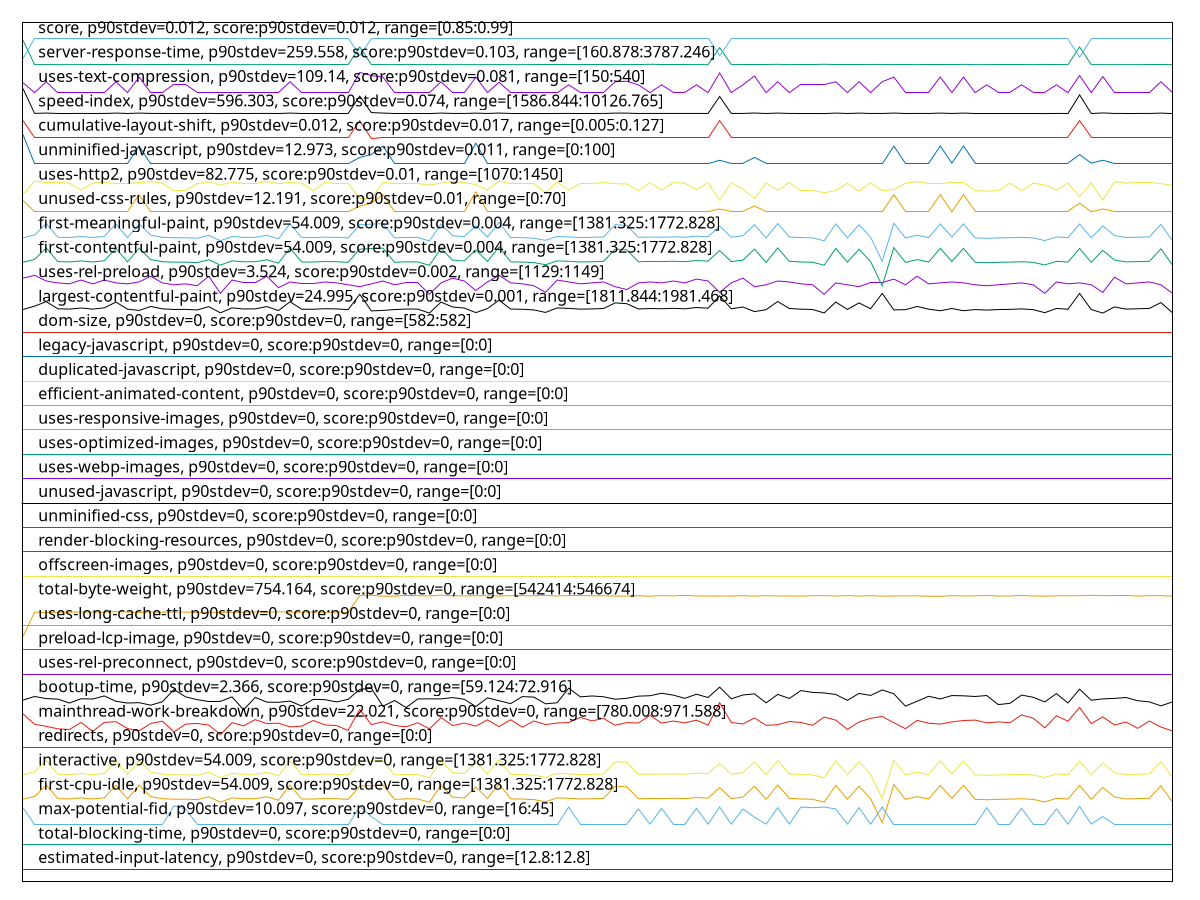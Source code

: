 reset

$estimatedInputLatencyP90Stdev0ScoreP90Stdev0Range128128 <<EOF
0 0.5000000000001847
1 0.5000000000001847
2 0.5000000000001847
3 0.5000000000001847
4 0.5000000000001847
5 0.5000000000001847
6 0.5000000000001847
7 0.5000000000001847
8 0.5000000000001847
9 0.5000000000001847
10 0.5000000000001847
11 0.5000000000001847
12 0.5000000000001847
13 0.5000000000001847
14 0.5000000000001847
15 0.5000000000001847
16 0.5000000000001847
17 0.5000000000001847
18 0.5000000000001847
19 0.5000000000001847
20 0.5000000000001847
21 0.5000000000001847
22 0.5000000000001847
23 0.5000000000001847
24 0.5000000000001847
25 0.5000000000001847
26 0.5000000000001847
27 0.5000000000001847
28 0.5000000000001847
29 0.5000000000001847
30 0.5000000000001847
31 0.5000000000001847
32 0.5000000000001847
33 0.5000000000001847
34 0.5000000000001847
35 0.5000000000001847
36 0.5000000000001847
37 0.5000000000001847
38 0.5000000000001847
39 0.5000000000001847
40 0.5000000000001847
41 0.5000000000001847
42 0.5000000000001847
43 0.5000000000001847
44 0.5000000000001847
45 0.5000000000001847
46 0.5000000000001847
47 0.5000000000001847
48 0.5000000000001847
49 0.5000000000001847
50 0.5000000000001847
51 0.5000000000001847
52 0.5000000000001847
53 0.5000000000001847
54 0.5000000000001847
55 0.5000000000001847
56 0.5000000000001847
57 0.5000000000001847
58 0.5000000000001847
59 0.5000000000001847
60 0.5000000000001847
61 0.5000000000001847
62 0.5000000000001847
63 0.5000000000001847
64 0.5000000000001847
65 0.5000000000001847
66 0.5000000000001847
67 0.5000000000001847
68 0.5000000000001847
69 0.5000000000001847
70 0.5000000000001847
71 0.5000000000001847
72 0.5000000000001847
73 0.5000000000001847
74 0.5000000000001847
75 0.5000000000001847
76 0.5000000000001847
77 0.5000000000001847
78 0.5000000000001847
79 0.5000000000001847
80 0.5000000000001847
81 0.5000000000001847
82 0.5000000000001847
83 0.5000000000001847
84 0.5000000000001847
85 0.5000000000001847
86 0.5000000000001847
87 0.5000000000001847
88 0.5000000000001847
89 0.5000000000001847
90 0.5000000000001847
91 0.5000000000001847
92 0.5000000000001847
93 0.5000000000001847
94 0.5000000000001847
95 0.5000000000001847
96 0.5000000000001847
97 0.5000000000001847
98 0.5000000000001847
99 0.5000000000001847
EOF

$totalBlockingTimeP90Stdev0ScoreP90Stdev0Range00 <<EOF
0 1.5
1 1.5
2 1.5
3 1.5
4 1.5
5 1.5
6 1.5
7 1.5
8 1.5
9 1.5
10 1.5
11 1.5
12 1.5
13 1.5
14 1.5
15 1.5
16 1.5
17 1.5
18 1.5
19 1.5
20 1.5
21 1.5
22 1.5
23 1.5
24 1.5
25 1.5
26 1.5
27 1.5
28 1.5
29 1.5
30 1.5
31 1.5
32 1.5
33 1.5
34 1.5
35 1.5
36 1.5
37 1.5
38 1.5
39 1.5
40 1.5
41 1.5
42 1.5
43 1.5
44 1.5
45 1.5
46 1.5
47 1.5
48 1.5
49 1.5
50 1.5
51 1.5
52 1.5
53 1.5
54 1.5
55 1.5
56 1.5
57 1.5
58 1.5
59 1.5
60 1.5
61 1.5
62 1.5
63 1.5
64 1.5
65 1.5
66 1.5
67 1.5
68 1.5
69 1.5
70 1.5
71 1.5
72 1.5
73 1.5
74 1.5
75 1.5
76 1.5
77 1.5
78 1.5
79 1.5
80 1.5
81 1.5
82 1.5
83 1.5
84 1.5
85 1.5
86 1.5
87 1.5
88 1.5
89 1.5
90 1.5
91 1.5
92 1.5
93 1.5
94 1.5
95 1.5
96 1.5
97 1.5
98 1.5
99 1.5
EOF

$maxPotentialFidP90Stdev10097ScoreP90Stdev0Range1645 <<EOF
0 3.0237037037037036
1 2.3496296296296295
2 2.3496296296296295
3 2.3496296296296295
4 2.3496296296296295
5 2.3496296296296295
6 2.3496296296296295
7 2.3496296296296295
8 2.3496296296296295
9 2.3496296296296295
10 2.3496296296296295
11 2.3496296296296295
12 2.3496296296296295
13 3.1014814814814815
14 2.9718518518518517
15 2.3496296296296295
16 2.3496296296296295
17 2.3496296296296295
18 2.3496296296296295
19 2.3496296296296295
20 2.3496296296296295
21 2.3496296296296295
22 2.3496296296296295
23 2.3496296296296295
24 2.3496296296296295
25 2.3496296296296295
26 2.3496296296296295
27 2.3496296296296295
28 2.3496296296296295
29 3.075555555555556
30 2.660740740740741
31 2.3496296296296295
32 2.3496296296296295
33 2.3496296296296295
34 2.3496296296296295
35 2.3496296296296295
36 2.3496296296296295
37 2.3496296296296295
38 2.3496296296296295
39 2.3496296296296295
40 2.3496296296296295
41 2.3496296296296295
42 2.3496296296296295
43 2.3496296296296295
44 2.3496296296296295
45 2.3496296296296295
46 2.3496296296296295
47 3.0496296296296297
48 2.3496296296296295
49 2.3496296296296295
50 2.3496296296296295
51 2.3496296296296295
52 2.3496296296296295
53 2.9718518518518517
54 2.3496296296296295
55 2.997777777777778
56 2.3496296296296295
57 2.3496296296296295
58 2.997777777777778
59 2.3496296296296295
60 3.0496296296296297
61 2.3496296296296295
62 2.9718518518518517
63 2.6348148148148147
64 2.3496296296296295
65 3.0237037037037036
66 2.3496296296296295
67 3.0496296296296297
68 3.0237037037037036
69 3.0496296296296297
70 2.9718518518518517
71 2.3496296296296295
72 3.0237037037037036
73 2.3496296296296295
74 3.0496296296296297
75 2.3496296296296295
76 2.3496296296296295
77 2.3496296296296295
78 2.3496296296296295
79 2.3496296296296295
80 2.3496296296296295
81 2.3496296296296295
82 2.3496296296296295
83 3.0237037037037036
84 2.3496296296296295
85 2.3496296296296295
86 2.997777777777778
87 2.3496296296296295
88 2.3496296296296295
89 2.9718518518518517
90 2.3496296296296295
91 3.075555555555556
92 2.3496296296296295
93 2.660740740740741
94 2.3496296296296295
95 2.3496296296296295
96 2.3496296296296295
97 2.3496296296296295
98 2.3496296296296295
99 2.3496296296296295
EOF

$firstCpuIdleP90Stdev54009ScoreP90Stdev0Range13813251772828 <<EOF
0 3.3676563842028457
1 3.4880040917393247
2 3.9519110823037957
3 3.39474022611477
4 3.383658971035053
5 3.4225259501801766
6 3.3833335195774854
7 3.427055353548301
8 3.935986799581679
9 3.3824893033905568
10 3.9475839645534068
11 3.47740489633736
12 3.3931814849232538
13 3.371990435129648
14 3.373900321314858
15 3.3537125429318015
16 3.4716336387232456
17 3.2519110823037956
18 3.4262294898871763
19 3.3891732932879286
20 3.3923629622724523
21 3.4716642262662516
22 3.3326793248600985
23 3.9474363286791707
24 3.3799321847953703
25 3.379200530766699
26 3.397759828360189
27 3.3907577280155685
28 3.3655205580333076
29 3.904243455285381
30 3.932144188512485
31 3.9498237883691587
32 3.366938596527004
33 3.385760946990332
34 3.3846084083699175
35 3.2430712823754586
36 3.935929702834737
37 3.4574483597794208
38 3.420713944132582
39 3.8722937470322796
40 3.4021411880201713
41 4.001578726800805
42 3.3844199891050097
43 3.3782070473699077
44 3.354336528809095
45 3.2674838121983116
46 3.425097750796004
47 3.4083051896864633
48 3.382158957926107
49 3.3894290051474476
50 3.404328809095862
51 3.9072818178905084
52 3.879626600675256
53 3.3883767936680877
54 3.4040596387174213
55 3.396225557203075
56 3.410772992656078
57 3.393344210652039
58 3.4400501653183877
59 3.4150320021440415
60 3.851412651007787
61 3.3956798754358735
62 3.457103332294327
63 3.907359306332787
64 3.364568673695003
65 3.9558426011646572
66 3.406177520195061
67 3.3813612348045465
68 3.3700095858446684
69 3.249152085924779
70 3.938052886153164
71 3.37134687322483
72 3.9064131316691775
73 3.3952284033011244
74 2.404896746941975
75 3.967704042507945
76 3.363432040596953
77 3.4766194082330006
78 3.3797890350941078
79 3.93881145721968
80 3.4041318253189123
81 3.9394313647579073
82 3.3677461076623247
83 3.3494180518939523
84 3.3674023036789524
85 3.3741902912225417
86 3.3912985157758904
87 3.365272187184111
88 3.258391970915617
89 3.406274176830957
90 3.379202977770139
91 3.9348554683244137
92 3.370254286188705
93 3.8562006210727766
94 3.4602856602685303
95 3.3837250401279437
96 3.3953226129335796
97 3.407575982661232
98 3.9178023013484733
99 3.2536276552172154
EOF

$interactiveP90Stdev54009ScoreP90Stdev0Range13813251772828 <<EOF
0 4.367656384202846
1 4.488004091739325
2 4.951911082303796
3 4.39474022611477
4 4.383658971035053
5 4.422525950180177
6 4.383333519577485
7 4.427055353548301
8 4.935986799581679
9 4.382489303390557
10 4.947583964553407
11 4.47740489633736
12 4.393181484923254
13 4.371990435129648
14 4.373900321314858
15 4.3537125429318015
16 4.471633638723246
17 4.2519110823037956
18 4.426229489887176
19 4.389173293287929
20 4.392362962272452
21 4.471664226266252
22 4.3326793248600985
23 4.947436328679171
24 4.37993218479537
25 4.379200530766699
26 4.397759828360189
27 4.3907577280155685
28 4.365520558033308
29 4.904243455285381
30 4.932144188512485
31 4.949823788369159
32 4.366938596527004
33 4.385760946990332
34 4.3846084083699175
35 4.243071282375459
36 4.935929702834737
37 4.457448359779421
38 4.420713944132582
39 4.87229374703228
40 4.402141188020171
41 5.001578726800805
42 4.38441998910501
43 4.378207047369908
44 4.354336528809095
45 4.267483812198312
46 4.425097750796004
47 4.408305189686463
48 4.382158957926107
49 4.389429005147448
50 4.404328809095862
51 4.907281817890508
52 4.879626600675256
53 4.388376793668088
54 4.404059638717421
55 4.396225557203075
56 4.410772992656078
57 4.393344210652039
58 4.440050165318388
59 4.4150320021440415
60 4.851412651007787
61 4.3956798754358735
62 4.457103332294327
63 4.907359306332787
64 4.364568673695003
65 4.955842601164657
66 4.406177520195061
67 4.3813612348045465
68 4.370009585844668
69 4.249152085924779
70 4.938052886153164
71 4.37134687322483
72 4.9064131316691775
73 4.395228403301124
74 3.404896746941975
75 4.967704042507945
76 4.363432040596953
77 4.476619408233001
78 4.379789035094108
79 4.93881145721968
80 4.404131825318912
81 4.939431364757907
82 4.367746107662325
83 4.349418051893952
84 4.367402303678952
85 4.374190291222542
86 4.39129851577589
87 4.365272187184111
88 4.258391970915617
89 4.406274176830957
90 4.379202977770139
91 4.934855468324414
92 4.370254286188705
93 4.856200621072777
94 4.46028566026853
95 4.383725040127944
96 4.39532261293358
97 4.407575982661232
98 4.917802301348473
99 4.253627655217215
EOF

$redirectsP90Stdev0ScoreP90Stdev0Range00 <<EOF
0 5.5
1 5.5
2 5.5
3 5.5
4 5.5
5 5.5
6 5.5
7 5.5
8 5.5
9 5.5
10 5.5
11 5.5
12 5.5
13 5.5
14 5.5
15 5.5
16 5.5
17 5.5
18 5.5
19 5.5
20 5.5
21 5.5
22 5.5
23 5.5
24 5.5
25 5.5
26 5.5
27 5.5
28 5.5
29 5.5
30 5.5
31 5.5
32 5.5
33 5.5
34 5.5
35 5.5
36 5.5
37 5.5
38 5.5
39 5.5
40 5.5
41 5.5
42 5.5
43 5.5
44 5.5
45 5.5
46 5.5
47 5.5
48 5.5
49 5.5
50 5.5
51 5.5
52 5.5
53 5.5
54 5.5
55 5.5
56 5.5
57 5.5
58 5.5
59 5.5
60 5.5
61 5.5
62 5.5
63 5.5
64 5.5
65 5.5
66 5.5
67 5.5
68 5.5
69 5.5
70 5.5
71 5.5
72 5.5
73 5.5
74 5.5
75 5.5
76 5.5
77 5.5
78 5.5
79 5.5
80 5.5
81 5.5
82 5.5
83 5.5
84 5.5
85 5.5
86 5.5
87 5.5
88 5.5
89 5.5
90 5.5
91 5.5
92 5.5
93 5.5
94 5.5
95 5.5
96 5.5
97 5.5
98 5.5
99 5.5
EOF

$mainthreadWorkBreakdownP90Stdev22021ScoreP90Stdev0Range780008971588 <<EOF
0 6.864770584562549
1 6.443585069850933
2 6.35710259111839
3 6.254858776242874
4 6.227761297120111
5 6.516682705065164
6 6.14816245219698
7 6.517666081323653
8 6.54749516116444
9 6.268571411847337
10 6.1706981581206515
11 6.475298954187149
12 6.569457230937327
13 6.127730078826182
14 6.448010263014122
15 6.475599430266134
16 6.407910364473576
17 6.019476742371024
18 6.509498595176767
19 6.375568211972212
20 6.631355303207677
21 6.470627916959334
22 6.48554245687973
23 6.333446928900332
24 6.365515921329889
25 6.596773238117533
26 6.41599590259892
27 6.387177515023799
28 6.190966635448369
29 7.050983805510031
30 6.426621829392021
31 6.542359751814561
32 6.391056388043394
33 6.338363810192772
34 6.50165890111605
35 6.252646179661278
36 6.711227308202602
37 6.3888711074689715
38 6.491879770545535
39 6.3646418091001244
40 6.62198591274487
41 6.345165495980641
42 6.627121322094744
43 6.319679661281501
44 6.576832552875984
45 6.429216850074141
46 6.491770506516817
47 6.51075513150706
48 6.726879380316862
49 6.5791270974791205
50 6.681207016311557
51 6.4011906267072485
52 6.508214742839302
53 6.492480722703498
54 6.806997229376415
55 6.489202801841873
56 6.572598571763046
57 6.5010852649652655
58 6.611305353937402
59 6.404932919690933
60 7.327776906267073
61 6.5145520565051065
62 6.454566104737368
63 6.698470732849443
64 6.397120541637393
65 6.423671700616553
66 6.553914422851789
67 6.514278896433307
68 6.399797510341059
69 6.738215523296652
70 6.611032193865596
71 6.229700733629902
72 6.535257589947705
73 6.6870799578553
74 6.763073089830635
75 6.504117341762265
76 6.260513189729175
77 6.599258994770929
78 6.485160032779205
79 6.449567275423394
80 6.539436939046276
81 6.595571333801601
82 6.612807734332312
83 6.499746780613433
84 6.5391364629672974
85 6.504827557948953
86 6.823277569655815
87 6.692160735190817
88 6.29476746273316
89 6.7872204401779435
90 6.568828962772175
91 7.129790486224923
92 6.467841684226951
93 6.746929329587136
94 6.410314173105436
95 6.535585382033869
96 6.275591625692649
97 6.574182900179502
98 6.328721259658155
99 6.1647705845625484
EOF

$bootupTimeP90Stdev2366ScoreP90Stdev0Range5912472916 <<EOF
0 7.432189012677681
1 7.579826354206682
2 7.4926961198617
3 7.471989243180945
4 7.311174798309644
5 7.487586630810603
6 7.4754852093738
7 7.6021467537456795
8 7.383783326930466
9 7.311443718786016
10 7.325965424510182
11 7.224582404917404
12 7.363076450249712
13 7.8635374567806355
14 7.564766807529771
15 7.449937764118325
16 7.372757587399154
17 7.379749519784865
18 7.563691125624282
19 7.034724548597773
20 7.543791010372647
21 7.348016903572801
22 7.340218209757972
23 7.391044179792548
24 7.186933538225126
25 7.463383787936997
26 7.4502066845947
27 7.355546676911257
28 7.46365270841337
29 7.8699915482136
30 7.917321552055318
31 7.180479446792163
32 7.413633499807915
33 7.1275021129466
34 7.479250096043027
35 7.484628505570496
36 7.479519016519401
37 7.53626123703419
38 7.465535151747983
39 7.166226661544372
40 7.523084133691894
41 7.407179408374954
42 7.2858962735305415
43 7.574985785631962
44 7.555623511333075
45 7.278635420668459
46 7.323007299270073
47 7.920548597771802
48 7.564497887053399
49 7.601071071840185
50 7.569069535151748
51 7.466879754129849
52 7.505604302727621
53 7.592734537072608
54 7.610752208989626
55 7.711866308106031
56 7.635761813292354
57 7.504259700345755
58 7.672603918555513
59 7.537605839416056
60 7.961962351133307
61 7.483821744141374
62 7.641140222819822
63 7.685781021897809
64 7.317359969266232
65 7.66453630426431
66 7.500225893200152
67 7.822661544371877
68 7.746557049558202
69 7.726119093353822
70 7.662116019976949
71 7.420894352669996
72 7.704874375720321
73 7.623391471379178
74 7.847402228198232
75 7.689545908567037
76 7.183975412985017
77 7.383783326930463
78 7.588162888974261
79 7.478981175566654
80 7.617744141375336
81 7.606449481367651
82 7.579826354206683
83 7.618819823280831
84 7.246633883980023
85 7.3006868997310805
86 7.637913177103341
87 7.54809373799462
88 7.357429120245871
89 7.697613522858238
90 7.313595082597004
91 7.8804794467921635
92 7.427886285055705
93 7.481132539377641
94 7.501301575105646
95 7.536799077986937
96 7.405565885516711
97 7.359042643104112
98 7.196345754898195
99 7.357429120245871
EOF

$usesRelPreconnectP90Stdev0ScoreP90Stdev0Range00 <<EOF
0 8.5
1 8.5
2 8.5
3 8.5
4 8.5
5 8.5
6 8.5
7 8.5
8 8.5
9 8.5
10 8.5
11 8.5
12 8.5
13 8.5
14 8.5
15 8.5
16 8.5
17 8.5
18 8.5
19 8.5
20 8.5
21 8.5
22 8.5
23 8.5
24 8.5
25 8.5
26 8.5
27 8.5
28 8.5
29 8.5
30 8.5
31 8.5
32 8.5
33 8.5
34 8.5
35 8.5
36 8.5
37 8.5
38 8.5
39 8.5
40 8.5
41 8.5
42 8.5
43 8.5
44 8.5
45 8.5
46 8.5
47 8.5
48 8.5
49 8.5
50 8.5
51 8.5
52 8.5
53 8.5
54 8.5
55 8.5
56 8.5
57 8.5
58 8.5
59 8.5
60 8.5
61 8.5
62 8.5
63 8.5
64 8.5
65 8.5
66 8.5
67 8.5
68 8.5
69 8.5
70 8.5
71 8.5
72 8.5
73 8.5
74 8.5
75 8.5
76 8.5
77 8.5
78 8.5
79 8.5
80 8.5
81 8.5
82 8.5
83 8.5
84 8.5
85 8.5
86 8.5
87 8.5
88 8.5
89 8.5
90 8.5
91 8.5
92 8.5
93 8.5
94 8.5
95 8.5
96 8.5
97 8.5
98 8.5
99 8.5
EOF

$preloadLcpImageP90Stdev0ScoreP90Stdev0Range00 <<EOF
0 9.5
1 9.5
2 9.5
3 9.5
4 9.5
5 9.5
6 9.5
7 9.5
8 9.5
9 9.5
10 9.5
11 9.5
12 9.5
13 9.5
14 9.5
15 9.5
16 9.5
17 9.5
18 9.5
19 9.5
20 9.5
21 9.5
22 9.5
23 9.5
24 9.5
25 9.5
26 9.5
27 9.5
28 9.5
29 9.5
30 9.5
31 9.5
32 9.5
33 9.5
34 9.5
35 9.5
36 9.5
37 9.5
38 9.5
39 9.5
40 9.5
41 9.5
42 9.5
43 9.5
44 9.5
45 9.5
46 9.5
47 9.5
48 9.5
49 9.5
50 9.5
51 9.5
52 9.5
53 9.5
54 9.5
55 9.5
56 9.5
57 9.5
58 9.5
59 9.5
60 9.5
61 9.5
62 9.5
63 9.5
64 9.5
65 9.5
66 9.5
67 9.5
68 9.5
69 9.5
70 9.5
71 9.5
72 9.5
73 9.5
74 9.5
75 9.5
76 9.5
77 9.5
78 9.5
79 9.5
80 9.5
81 9.5
82 9.5
83 9.5
84 9.5
85 9.5
86 9.5
87 9.5
88 9.5
89 9.5
90 9.5
91 9.5
92 9.5
93 9.5
94 9.5
95 9.5
96 9.5
97 9.5
98 9.5
99 9.5
EOF

$usesLongCacheTtlP90Stdev0ScoreP90Stdev0Range00 <<EOF
0 10.5
1 10.5
2 10.5
3 10.5
4 10.5
5 10.5
6 10.5
7 10.5
8 10.5
9 10.5
10 10.5
11 10.5
12 10.5
13 10.5
14 10.5
15 10.5
16 10.5
17 10.5
18 10.5
19 10.5
20 10.5
21 10.5
22 10.5
23 10.5
24 10.5
25 10.5
26 10.5
27 10.5
28 10.5
29 10.5
30 10.5
31 10.5
32 10.5
33 10.5
34 10.5
35 10.5
36 10.5
37 10.5
38 10.5
39 10.5
40 10.5
41 10.5
42 10.5
43 10.5
44 10.5
45 10.5
46 10.5
47 10.5
48 10.5
49 10.5
50 10.5
51 10.5
52 10.5
53 10.5
54 10.5
55 10.5
56 10.5
57 10.5
58 10.5
59 10.5
60 10.5
61 10.5
62 10.5
63 10.5
64 10.5
65 10.5
66 10.5
67 10.5
68 10.5
69 10.5
70 10.5
71 10.5
72 10.5
73 10.5
74 10.5
75 10.5
76 10.5
77 10.5
78 10.5
79 10.5
80 10.5
81 10.5
82 10.5
83 10.5
84 10.5
85 10.5
86 10.5
87 10.5
88 10.5
89 10.5
90 10.5
91 10.5
92 10.5
93 10.5
94 10.5
95 10.5
96 10.5
97 10.5
98 10.5
99 10.5
EOF

$totalByteWeightP90Stdev754164ScoreP90Stdev0Range542414546674 <<EOF
0 10.045049801924193
1 11.034636672326002
2 11.02077136389363
3 11.031071307300522
4 11.032655913978516
5 11.043352009054928
6 11.032655913978516
7 11.035825127334476
8 11.052067345783826
9 11.038202037351454
10 11.021563667232613
11 11.042559705715917
12 11.031467458970042
13 11.043352009054928
14 11.037805885681962
15 11.02394057724959
16 11.033448217317499
17 11.025921335597076
18 11.03424052065651
19 11.034636672326002
20 11.042955857385408
21 11.031071307300522
22 11.048105829088883
23 11.036617430673488
24 11.026713638936059
25 11.044540464063402
26 11.021959818902104
27 11.038598189020973
28 11.023148273910607
29 11.721959818902121
30 11.727505942275059
31 11.686306168647434
32 11.690267685342405
33 11.719582908885144
34 11.710471420486726
35 11.69858687040184
36 11.732655913978505
37 11.70849066213924
38 11.700567628749326
39 11.708886813808732
40 11.70809451046975
41 11.694229202037377
42 11.708886813808732
43 11.70809451046975
44 11.704132993774778
45 11.719979060554635
46 11.697794567062829
47 11.712452178834212
48 11.716017543859664
49 11.703340690435795
50 11.70849066213924
51 11.693436898698394
52 11.691456140350908
53 11.70809451046975
54 11.689079230333931
55 11.714036785512178
56 11.700567628749326
57 11.720375212224127
58 11.700567628749326
59 11.693040747028874
60 11.696606112054354
61 11.696209960384863
62 11.712848330503704
63 11.691059988681417
64 11.7116598754952
65 11.696606112054354
66 11.698190718732349
67 11.691456140350908
68 11.708886813808732
69 11.71205602716472
70 11.696209960384863
71 11.712452178834212
72 11.693833050367886
73 11.709679117147743
74 11.691456140350908
75 11.700171477079806
76 11.702152235427292
77 11.702944538766303
78 11.686702320316954
79 11.686306168647434
80 11.71126372382571
81 11.697794567062829
82 11.703340690435795
83 11.718394453876641
84 11.694229202037377
85 11.69858687040184
86 11.716413695529155
87 11.698983022071332
88 11.689475382003423
89 11.704529145444269
90 11.70809451046975
91 11.709679117147743
92 11.723148273910596
93 11.708886813808732
94 11.702944538766303
95 11.702944538766303
96 11.694625353706869
97 11.712452178834212
98 11.708886813808732
99 11.691456140350908
EOF

$offscreenImagesP90Stdev0ScoreP90Stdev0Range00 <<EOF
0 12.5
1 12.5
2 12.5
3 12.5
4 12.5
5 12.5
6 12.5
7 12.5
8 12.5
9 12.5
10 12.5
11 12.5
12 12.5
13 12.5
14 12.5
15 12.5
16 12.5
17 12.5
18 12.5
19 12.5
20 12.5
21 12.5
22 12.5
23 12.5
24 12.5
25 12.5
26 12.5
27 12.5
28 12.5
29 12.5
30 12.5
31 12.5
32 12.5
33 12.5
34 12.5
35 12.5
36 12.5
37 12.5
38 12.5
39 12.5
40 12.5
41 12.5
42 12.5
43 12.5
44 12.5
45 12.5
46 12.5
47 12.5
48 12.5
49 12.5
50 12.5
51 12.5
52 12.5
53 12.5
54 12.5
55 12.5
56 12.5
57 12.5
58 12.5
59 12.5
60 12.5
61 12.5
62 12.5
63 12.5
64 12.5
65 12.5
66 12.5
67 12.5
68 12.5
69 12.5
70 12.5
71 12.5
72 12.5
73 12.5
74 12.5
75 12.5
76 12.5
77 12.5
78 12.5
79 12.5
80 12.5
81 12.5
82 12.5
83 12.5
84 12.5
85 12.5
86 12.5
87 12.5
88 12.5
89 12.5
90 12.5
91 12.5
92 12.5
93 12.5
94 12.5
95 12.5
96 12.5
97 12.5
98 12.5
99 12.5
EOF

$renderBlockingResourcesP90Stdev0ScoreP90Stdev0Range00 <<EOF
0 13.5
1 13.5
2 13.5
3 13.5
4 13.5
5 13.5
6 13.5
7 13.5
8 13.5
9 13.5
10 13.5
11 13.5
12 13.5
13 13.5
14 13.5
15 13.5
16 13.5
17 13.5
18 13.5
19 13.5
20 13.5
21 13.5
22 13.5
23 13.5
24 13.5
25 13.5
26 13.5
27 13.5
28 13.5
29 13.5
30 13.5
31 13.5
32 13.5
33 13.5
34 13.5
35 13.5
36 13.5
37 13.5
38 13.5
39 13.5
40 13.5
41 13.5
42 13.5
43 13.5
44 13.5
45 13.5
46 13.5
47 13.5
48 13.5
49 13.5
50 13.5
51 13.5
52 13.5
53 13.5
54 13.5
55 13.5
56 13.5
57 13.5
58 13.5
59 13.5
60 13.5
61 13.5
62 13.5
63 13.5
64 13.5
65 13.5
66 13.5
67 13.5
68 13.5
69 13.5
70 13.5
71 13.5
72 13.5
73 13.5
74 13.5
75 13.5
76 13.5
77 13.5
78 13.5
79 13.5
80 13.5
81 13.5
82 13.5
83 13.5
84 13.5
85 13.5
86 13.5
87 13.5
88 13.5
89 13.5
90 13.5
91 13.5
92 13.5
93 13.5
94 13.5
95 13.5
96 13.5
97 13.5
98 13.5
99 13.5
EOF

$unminifiedCssP90Stdev0ScoreP90Stdev0Range00 <<EOF
0 14.5
1 14.5
2 14.5
3 14.5
4 14.5
5 14.5
6 14.5
7 14.5
8 14.5
9 14.5
10 14.5
11 14.5
12 14.5
13 14.5
14 14.5
15 14.5
16 14.5
17 14.5
18 14.5
19 14.5
20 14.5
21 14.5
22 14.5
23 14.5
24 14.5
25 14.5
26 14.5
27 14.5
28 14.5
29 14.5
30 14.5
31 14.5
32 14.5
33 14.5
34 14.5
35 14.5
36 14.5
37 14.5
38 14.5
39 14.5
40 14.5
41 14.5
42 14.5
43 14.5
44 14.5
45 14.5
46 14.5
47 14.5
48 14.5
49 14.5
50 14.5
51 14.5
52 14.5
53 14.5
54 14.5
55 14.5
56 14.5
57 14.5
58 14.5
59 14.5
60 14.5
61 14.5
62 14.5
63 14.5
64 14.5
65 14.5
66 14.5
67 14.5
68 14.5
69 14.5
70 14.5
71 14.5
72 14.5
73 14.5
74 14.5
75 14.5
76 14.5
77 14.5
78 14.5
79 14.5
80 14.5
81 14.5
82 14.5
83 14.5
84 14.5
85 14.5
86 14.5
87 14.5
88 14.5
89 14.5
90 14.5
91 14.5
92 14.5
93 14.5
94 14.5
95 14.5
96 14.5
97 14.5
98 14.5
99 14.5
EOF

$unusedJavascriptP90Stdev0ScoreP90Stdev0Range00 <<EOF
0 15.5
1 15.5
2 15.5
3 15.5
4 15.5
5 15.5
6 15.5
7 15.5
8 15.5
9 15.5
10 15.5
11 15.5
12 15.5
13 15.5
14 15.5
15 15.5
16 15.5
17 15.5
18 15.5
19 15.5
20 15.5
21 15.5
22 15.5
23 15.5
24 15.5
25 15.5
26 15.5
27 15.5
28 15.5
29 15.5
30 15.5
31 15.5
32 15.5
33 15.5
34 15.5
35 15.5
36 15.5
37 15.5
38 15.5
39 15.5
40 15.5
41 15.5
42 15.5
43 15.5
44 15.5
45 15.5
46 15.5
47 15.5
48 15.5
49 15.5
50 15.5
51 15.5
52 15.5
53 15.5
54 15.5
55 15.5
56 15.5
57 15.5
58 15.5
59 15.5
60 15.5
61 15.5
62 15.5
63 15.5
64 15.5
65 15.5
66 15.5
67 15.5
68 15.5
69 15.5
70 15.5
71 15.5
72 15.5
73 15.5
74 15.5
75 15.5
76 15.5
77 15.5
78 15.5
79 15.5
80 15.5
81 15.5
82 15.5
83 15.5
84 15.5
85 15.5
86 15.5
87 15.5
88 15.5
89 15.5
90 15.5
91 15.5
92 15.5
93 15.5
94 15.5
95 15.5
96 15.5
97 15.5
98 15.5
99 15.5
EOF

$usesWebpImagesP90Stdev0ScoreP90Stdev0Range00 <<EOF
0 16.5
1 16.5
2 16.5
3 16.5
4 16.5
5 16.5
6 16.5
7 16.5
8 16.5
9 16.5
10 16.5
11 16.5
12 16.5
13 16.5
14 16.5
15 16.5
16 16.5
17 16.5
18 16.5
19 16.5
20 16.5
21 16.5
22 16.5
23 16.5
24 16.5
25 16.5
26 16.5
27 16.5
28 16.5
29 16.5
30 16.5
31 16.5
32 16.5
33 16.5
34 16.5
35 16.5
36 16.5
37 16.5
38 16.5
39 16.5
40 16.5
41 16.5
42 16.5
43 16.5
44 16.5
45 16.5
46 16.5
47 16.5
48 16.5
49 16.5
50 16.5
51 16.5
52 16.5
53 16.5
54 16.5
55 16.5
56 16.5
57 16.5
58 16.5
59 16.5
60 16.5
61 16.5
62 16.5
63 16.5
64 16.5
65 16.5
66 16.5
67 16.5
68 16.5
69 16.5
70 16.5
71 16.5
72 16.5
73 16.5
74 16.5
75 16.5
76 16.5
77 16.5
78 16.5
79 16.5
80 16.5
81 16.5
82 16.5
83 16.5
84 16.5
85 16.5
86 16.5
87 16.5
88 16.5
89 16.5
90 16.5
91 16.5
92 16.5
93 16.5
94 16.5
95 16.5
96 16.5
97 16.5
98 16.5
99 16.5
EOF

$usesOptimizedImagesP90Stdev0ScoreP90Stdev0Range00 <<EOF
0 17.5
1 17.5
2 17.5
3 17.5
4 17.5
5 17.5
6 17.5
7 17.5
8 17.5
9 17.5
10 17.5
11 17.5
12 17.5
13 17.5
14 17.5
15 17.5
16 17.5
17 17.5
18 17.5
19 17.5
20 17.5
21 17.5
22 17.5
23 17.5
24 17.5
25 17.5
26 17.5
27 17.5
28 17.5
29 17.5
30 17.5
31 17.5
32 17.5
33 17.5
34 17.5
35 17.5
36 17.5
37 17.5
38 17.5
39 17.5
40 17.5
41 17.5
42 17.5
43 17.5
44 17.5
45 17.5
46 17.5
47 17.5
48 17.5
49 17.5
50 17.5
51 17.5
52 17.5
53 17.5
54 17.5
55 17.5
56 17.5
57 17.5
58 17.5
59 17.5
60 17.5
61 17.5
62 17.5
63 17.5
64 17.5
65 17.5
66 17.5
67 17.5
68 17.5
69 17.5
70 17.5
71 17.5
72 17.5
73 17.5
74 17.5
75 17.5
76 17.5
77 17.5
78 17.5
79 17.5
80 17.5
81 17.5
82 17.5
83 17.5
84 17.5
85 17.5
86 17.5
87 17.5
88 17.5
89 17.5
90 17.5
91 17.5
92 17.5
93 17.5
94 17.5
95 17.5
96 17.5
97 17.5
98 17.5
99 17.5
EOF

$usesResponsiveImagesP90Stdev0ScoreP90Stdev0Range00 <<EOF
0 18.5
1 18.5
2 18.5
3 18.5
4 18.5
5 18.5
6 18.5
7 18.5
8 18.5
9 18.5
10 18.5
11 18.5
12 18.5
13 18.5
14 18.5
15 18.5
16 18.5
17 18.5
18 18.5
19 18.5
20 18.5
21 18.5
22 18.5
23 18.5
24 18.5
25 18.5
26 18.5
27 18.5
28 18.5
29 18.5
30 18.5
31 18.5
32 18.5
33 18.5
34 18.5
35 18.5
36 18.5
37 18.5
38 18.5
39 18.5
40 18.5
41 18.5
42 18.5
43 18.5
44 18.5
45 18.5
46 18.5
47 18.5
48 18.5
49 18.5
50 18.5
51 18.5
52 18.5
53 18.5
54 18.5
55 18.5
56 18.5
57 18.5
58 18.5
59 18.5
60 18.5
61 18.5
62 18.5
63 18.5
64 18.5
65 18.5
66 18.5
67 18.5
68 18.5
69 18.5
70 18.5
71 18.5
72 18.5
73 18.5
74 18.5
75 18.5
76 18.5
77 18.5
78 18.5
79 18.5
80 18.5
81 18.5
82 18.5
83 18.5
84 18.5
85 18.5
86 18.5
87 18.5
88 18.5
89 18.5
90 18.5
91 18.5
92 18.5
93 18.5
94 18.5
95 18.5
96 18.5
97 18.5
98 18.5
99 18.5
EOF

$efficientAnimatedContentP90Stdev0ScoreP90Stdev0Range00 <<EOF
0 19.5
1 19.5
2 19.5
3 19.5
4 19.5
5 19.5
6 19.5
7 19.5
8 19.5
9 19.5
10 19.5
11 19.5
12 19.5
13 19.5
14 19.5
15 19.5
16 19.5
17 19.5
18 19.5
19 19.5
20 19.5
21 19.5
22 19.5
23 19.5
24 19.5
25 19.5
26 19.5
27 19.5
28 19.5
29 19.5
30 19.5
31 19.5
32 19.5
33 19.5
34 19.5
35 19.5
36 19.5
37 19.5
38 19.5
39 19.5
40 19.5
41 19.5
42 19.5
43 19.5
44 19.5
45 19.5
46 19.5
47 19.5
48 19.5
49 19.5
50 19.5
51 19.5
52 19.5
53 19.5
54 19.5
55 19.5
56 19.5
57 19.5
58 19.5
59 19.5
60 19.5
61 19.5
62 19.5
63 19.5
64 19.5
65 19.5
66 19.5
67 19.5
68 19.5
69 19.5
70 19.5
71 19.5
72 19.5
73 19.5
74 19.5
75 19.5
76 19.5
77 19.5
78 19.5
79 19.5
80 19.5
81 19.5
82 19.5
83 19.5
84 19.5
85 19.5
86 19.5
87 19.5
88 19.5
89 19.5
90 19.5
91 19.5
92 19.5
93 19.5
94 19.5
95 19.5
96 19.5
97 19.5
98 19.5
99 19.5
EOF

$duplicatedJavascriptP90Stdev0ScoreP90Stdev0Range00 <<EOF
0 20.5
1 20.5
2 20.5
3 20.5
4 20.5
5 20.5
6 20.5
7 20.5
8 20.5
9 20.5
10 20.5
11 20.5
12 20.5
13 20.5
14 20.5
15 20.5
16 20.5
17 20.5
18 20.5
19 20.5
20 20.5
21 20.5
22 20.5
23 20.5
24 20.5
25 20.5
26 20.5
27 20.5
28 20.5
29 20.5
30 20.5
31 20.5
32 20.5
33 20.5
34 20.5
35 20.5
36 20.5
37 20.5
38 20.5
39 20.5
40 20.5
41 20.5
42 20.5
43 20.5
44 20.5
45 20.5
46 20.5
47 20.5
48 20.5
49 20.5
50 20.5
51 20.5
52 20.5
53 20.5
54 20.5
55 20.5
56 20.5
57 20.5
58 20.5
59 20.5
60 20.5
61 20.5
62 20.5
63 20.5
64 20.5
65 20.5
66 20.5
67 20.5
68 20.5
69 20.5
70 20.5
71 20.5
72 20.5
73 20.5
74 20.5
75 20.5
76 20.5
77 20.5
78 20.5
79 20.5
80 20.5
81 20.5
82 20.5
83 20.5
84 20.5
85 20.5
86 20.5
87 20.5
88 20.5
89 20.5
90 20.5
91 20.5
92 20.5
93 20.5
94 20.5
95 20.5
96 20.5
97 20.5
98 20.5
99 20.5
EOF

$legacyJavascriptP90Stdev0ScoreP90Stdev0Range00 <<EOF
0 21.5
1 21.5
2 21.5
3 21.5
4 21.5
5 21.5
6 21.5
7 21.5
8 21.5
9 21.5
10 21.5
11 21.5
12 21.5
13 21.5
14 21.5
15 21.5
16 21.5
17 21.5
18 21.5
19 21.5
20 21.5
21 21.5
22 21.5
23 21.5
24 21.5
25 21.5
26 21.5
27 21.5
28 21.5
29 21.5
30 21.5
31 21.5
32 21.5
33 21.5
34 21.5
35 21.5
36 21.5
37 21.5
38 21.5
39 21.5
40 21.5
41 21.5
42 21.5
43 21.5
44 21.5
45 21.5
46 21.5
47 21.5
48 21.5
49 21.5
50 21.5
51 21.5
52 21.5
53 21.5
54 21.5
55 21.5
56 21.5
57 21.5
58 21.5
59 21.5
60 21.5
61 21.5
62 21.5
63 21.5
64 21.5
65 21.5
66 21.5
67 21.5
68 21.5
69 21.5
70 21.5
71 21.5
72 21.5
73 21.5
74 21.5
75 21.5
76 21.5
77 21.5
78 21.5
79 21.5
80 21.5
81 21.5
82 21.5
83 21.5
84 21.5
85 21.5
86 21.5
87 21.5
88 21.5
89 21.5
90 21.5
91 21.5
92 21.5
93 21.5
94 21.5
95 21.5
96 21.5
97 21.5
98 21.5
99 21.5
EOF

$domSizeP90Stdev0ScoreP90Stdev0Range582582 <<EOF
0 22.5
1 22.5
2 22.5
3 22.5
4 22.5
5 22.5
6 22.5
7 22.5
8 22.5
9 22.5
10 22.5
11 22.5
12 22.5
13 22.5
14 22.5
15 22.5
16 22.5
17 22.5
18 22.5
19 22.5
20 22.5
21 22.5
22 22.5
23 22.5
24 22.5
25 22.5
26 22.5
27 22.5
28 22.5
29 22.5
30 22.5
31 22.5
32 22.5
33 22.5
34 22.5
35 22.5
36 22.5
37 22.5
38 22.5
39 22.5
40 22.5
41 22.5
42 22.5
43 22.5
44 22.5
45 22.5
46 22.5
47 22.5
48 22.5
49 22.5
50 22.5
51 22.5
52 22.5
53 22.5
54 22.5
55 22.5
56 22.5
57 22.5
58 22.5
59 22.5
60 22.5
61 22.5
62 22.5
63 22.5
64 22.5
65 22.5
66 22.5
67 22.5
68 22.5
69 22.5
70 22.5
71 22.5
72 22.5
73 22.5
74 22.5
75 22.5
76 22.5
77 22.5
78 22.5
79 22.5
80 22.5
81 22.5
82 22.5
83 22.5
84 22.5
85 22.5
86 22.5
87 22.5
88 22.5
89 22.5
90 22.5
91 22.5
92 22.5
93 22.5
94 22.5
95 22.5
96 22.5
97 22.5
98 22.5
99 22.5
EOF

$largestContentfulPaintP90Stdev24995ScoreP90Stdev0001Range18118441981468 <<EOF
0 23.43118707112074
1 23.57170946451106
2 23.75623290554537
3 23.46281115740851
4 23.44987227791138
5 23.495254787018737
6 23.449492268863544
7 23.500543484368677
8 23.73763912950308
9 23.44850653110788
10 23.394029043548656
11 23.559333455558466
12 23.460991114074144
13 23.436247667801613
14 23.438477720898117
15 23.414905731088837
16 23.552594723683896
17 23.296038615205124
18 23.499579175694663
19 23.45631100264292
20 23.46003537703279
21 23.55263043881997
22 23.39034657491845
23 23.751008019238554
24 23.44552074573204
25 23.444666439677135
26 23.4663369556418
27 23.458161046691586
28 23.4286932022191
29 24.057725798233292
30 23.37600099526179
31 23.39664434391295
32 23.430348955927524
33 23.45232662206243
34 23.450980875735137
35 23.285716940879546
36 23.73757246124908
37 23.536031472177907
38 23.493139022357674
39 23.306117426605397
40 23.471452791733135
41 23.814226667301604
42 23.450760870496914
43 23.44350641205743
44 23.415634319864758
45 23.31422190528346
46 23.498257715659896
47 23.478650105954905
48 23.448120807638276
49 23.456609581180505
50 23.474007138265197
51 23.70412214100336
52 23.671830895973713
53 23.455380980499534
54 23.47369284506774
55 23.464545484416295
56 23.48153160313341
57 23.461181118598063
58 23.515716702778636
59 23.486504578680446
60 23.996038615205123
61 23.463908326388726
62 23.535628605442987
63 23.347061258601396
64 23.427581747184455
65 23.760823491035502
66 23.476165761089547
67 23.44718935688945
68 23.43393475558942
69 23.29281710993119
70 23.740051567894476
71 23.435496221338603
72 23.703107831138837
73 23.463381170980263
74 24.092790442629585
75 23.41752198385676
76 23.42625457272792
77 23.558416290864066
78 23.44535359889521
79 23.383785942522444
80 23.473777132788875
81 23.38450976928022
82 23.431291835519893
83 23.40989132598395
84 23.430890397390414
85 23.438816300388105
86 23.45879249029739
87 23.428403195314175
88 23.303605938236625
89 23.476278620919544
90 23.444669296888023
91 24.093469506416817
92 23.434220476678014
93 23.287326503011975
94 23.539344408200197
95 23.4499494226053
96 23.463491173599373
97 23.47779865711088
98 23.716406243005785
99 23.298042948641633
EOF

$usesRelPreloadP90Stdev3524ScoreP90Stdev0002Range11291149 <<EOF
0 24.718555555555554
1 24.835222222222214
2 24.601888888888887
3 24.524111111111104
4 24.48522222222222
5 24.64077777777777
6 24.48522222222222
7 24.64077777777777
8 24.524111111111104
9 24.48522222222222
10 24.562999999999995
11 24.79633333333333
12 24.524111111111104
13 24.446333333333328
14 24.48522222222222
15 24.407444444444437
16 24.79633333333333
17 24.096333333333327
18 24.64077777777777
19 24.524111111111104
20 24.524111111111104
21 24.79633333333333
22 24.32966666666666
23 24.562999999999995
24 24.48522222222222
25 24.48522222222222
26 24.562999999999995
27 24.524111111111104
28 24.446333333333328
29 24.368555555555552
30 24.48522222222222
31 24.601888888888887
32 24.446333333333328
33 24.524111111111104
34 24.524111111111104
35 24.057444444444442
36 24.524111111111104
37 24.718555555555554
38 24.601888888888887
39 24.212999999999994
40 24.562999999999995
41 24.835222222222214
42 24.524111111111104
43 24.48522222222222
44 24.407444444444437
45 24.135222222222218
46 24.64077777777777
47 24.562999999999995
48 24.48522222222222
49 24.524111111111104
50 24.562999999999995
51 24.368555555555552
52 24.251888888888885
53 24.524111111111104
54 24.562999999999995
55 24.524111111111104
56 24.601888888888887
57 24.524111111111104
58 24.679666666666662
59 24.601888888888887
60 24.135222222222218
61 24.524111111111104
62 24.718555555555554
63 24.368555555555552
64 24.446333333333328
65 24.601888888888887
66 24.562999999999995
67 24.48522222222222
68 24.446333333333328
69 24.057444444444442
70 24.524111111111104
71 24.446333333333328
72 24.368555555555552
73 24.524111111111104
74 24.524111111111104
75 24.679666666666662
76 24.446333333333328
77 24.79633333333333
78 24.48522222222222
79 24.524111111111104
80 24.562999999999995
81 24.524111111111104
82 24.446333333333328
83 24.407444444444437
84 24.446333333333328
85 24.48522222222222
86 24.524111111111104
87 24.446333333333328
88 24.096333333333327
89 24.562999999999995
90 24.48522222222222
91 24.524111111111104
92 24.446333333333328
93 24.135222222222218
94 24.757444444444438
95 24.48522222222222
96 24.524111111111104
97 24.562999999999995
98 24.446333333333328
99 24.096333333333327
EOF

$firstContentfulPaintP90Stdev54009ScoreP90Stdev0004Range13813251772828 <<EOF
0 25.367656384202846
1 25.488004091739324
2 25.951911082303795
3 25.39474022611477
4 25.383658971035054
5 25.422525950180177
6 25.383333519577484
7 25.4270553535483
8 25.935986799581677
9 25.382489303390557
10 25.947583964553406
11 25.477404896337358
12 25.393181484923254
13 25.371990435129646
14 25.373900321314856
15 25.353712542931802
16 25.471633638723244
17 25.251911082303796
18 25.426229489887174
19 25.38917329328793
20 25.39236296227245
21 25.47166422626625
22 25.3326793248601
23 25.94743632867917
24 25.37993218479537
25 25.3792005307667
26 25.397759828360186
27 25.39075772801557
28 25.365520558033307
29 25.904243455285382
30 25.932144188512485
31 25.94982378836916
32 25.366938596527003
33 25.38576094699033
34 25.384608408369917
35 25.243071282375457
36 25.935929702834734
37 25.45744835977942
38 25.42071394413258
39 25.87229374703228
40 25.40214118802017
41 26.001578726800805
42 25.38441998910501
43 25.378207047369905
44 25.354336528809092
45 25.26748381219831
46 25.425097750796002
47 25.408305189686462
48 25.382158957926105
49 25.38942900514745
50 25.404328809095862
51 25.907281817890507
52 25.879626600675255
53 25.388376793668087
54 25.40405963871742
55 25.396225557203074
56 25.410772992656078
57 25.39334421065204
58 25.440050165318386
59 25.41503200214404
60 25.851412651007784
61 25.395679875435874
62 25.457103332294327
63 25.907359306332786
64 25.364568673695004
65 25.955842601164655
66 25.406177520195058
67 25.381361234804544
68 25.370009585844667
69 25.249152085924777
70 25.938052886153162
71 25.37134687322483
72 25.906413131669176
73 25.395228403301125
74 24.404896746941972
75 25.967704042507943
76 25.36343204059695
77 25.476619408233
78 25.379789035094106
79 25.93881145721968
80 25.404131825318913
81 25.93943136475791
82 25.367746107662324
83 25.349418051893952
84 25.36740230367895
85 25.37419029122254
86 25.391298515775887
87 25.36527218718411
88 25.258391970915618
89 25.406274176830955
90 25.379202977770138
91 25.934855468324415
92 25.370254286188704
93 25.856200621072777
94 25.46028566026853
95 25.383725040127942
96 25.39532261293358
97 25.407575982661232
98 25.917802301348473
99 25.253627655217215
EOF

$firstMeaningfulPaintP90Stdev54009ScoreP90Stdev0004Range13813251772828 <<EOF
0 26.367656384202846
1 26.488004091739324
2 26.951911082303795
3 26.39474022611477
4 26.383658971035054
5 26.422525950180177
6 26.383333519577484
7 26.4270553535483
8 26.935986799581677
9 26.382489303390557
10 26.947583964553406
11 26.477404896337358
12 26.393181484923254
13 26.371990435129646
14 26.373900321314856
15 26.353712542931802
16 26.471633638723244
17 26.251911082303796
18 26.426229489887177
19 26.38917329328793
20 26.39236296227245
21 26.47166422626625
22 26.3326793248601
23 26.94743632867917
24 26.37993218479537
25 26.3792005307667
26 26.397759828360186
27 26.39075772801557
28 26.365520558033307
29 26.904243455285382
30 26.932144188512485
31 26.94982378836916
32 26.366938596527003
33 26.38576094699033
34 26.384608408369917
35 26.243071282375457
36 26.935929702834734
37 26.45744835977942
38 26.42071394413258
39 26.87229374703228
40 26.40214118802017
41 27.001578726800805
42 26.38441998910501
43 26.378207047369905
44 26.354336528809092
45 26.26748381219831
46 26.425097750796002
47 26.408305189686462
48 26.382158957926105
49 26.38942900514745
50 26.404328809095862
51 26.907281817890507
52 26.879626600675255
53 26.388376793668087
54 26.40405963871742
55 26.396225557203074
56 26.410772992656078
57 26.39334421065204
58 26.440050165318386
59 26.41503200214404
60 26.851412651007784
61 26.395679875435874
62 26.457103332294327
63 26.907359306332786
64 26.364568673695004
65 26.955842601164655
66 26.406177520195058
67 26.381361234804544
68 26.370009585844667
69 26.249152085924777
70 26.938052886153162
71 26.37134687322483
72 26.906413131669176
73 26.395228403301125
74 25.404896746941972
75 26.967704042507943
76 26.36343204059695
77 26.476619408233
78 26.379789035094106
79 26.93881145721968
80 26.404131825318913
81 26.93943136475791
82 26.367746107662324
83 26.349418051893952
84 26.36740230367895
85 26.37419029122254
86 26.39129851577589
87 26.36527218718411
88 26.258391970915618
89 26.406274176830955
90 26.379202977770138
91 26.934855468324415
92 26.370254286188704
93 26.856200621072777
94 26.46028566026853
95 26.383725040127942
96 26.39532261293358
97 26.407575982661232
98 26.917802301348473
99 26.253627655217215
EOF

$unusedCssRulesP90Stdev12191ScoreP90Stdev001Range070 <<EOF
0 27.904833333333332
1 27.438166666666667
2 27.438166666666667
3 27.438166666666667
4 27.438166666666667
5 27.438166666666667
6 27.438166666666667
7 27.438166666666667
8 27.438166666666667
9 27.438166666666667
10 28.138166666666667
11 27.438166666666667
12 27.438166666666667
13 27.438166666666667
14 27.438166666666667
15 27.438166666666667
16 27.438166666666667
17 27.438166666666667
18 27.438166666666667
19 27.438166666666667
20 27.438166666666667
21 27.438166666666667
22 27.438166666666667
23 27.438166666666667
24 27.438166666666667
25 27.438166666666667
26 27.438166666666667
27 27.438166666666667
28 27.438166666666667
29 27.6715
30 27.78816666666667
31 28.138166666666667
32 27.438166666666667
33 27.438166666666667
34 27.438166666666667
35 27.438166666666667
36 27.438166666666667
37 27.438166666666667
38 27.438166666666667
39 28.254833333333334
40 27.438166666666667
41 27.438166666666667
42 27.438166666666667
43 27.438166666666667
44 27.438166666666667
45 27.438166666666667
46 27.438166666666667
47 27.438166666666667
48 27.438166666666667
49 27.438166666666667
50 27.438166666666667
51 27.438166666666667
52 27.438166666666667
53 27.438166666666667
54 27.438166666666667
55 27.438166666666667
56 27.438166666666667
57 27.438166666666667
58 27.438166666666667
59 27.438166666666667
60 27.554833333333335
61 27.438166666666667
62 27.438166666666667
63 27.6715
64 27.438166666666667
65 27.438166666666667
66 27.438166666666667
67 27.438166666666667
68 27.438166666666667
69 27.438166666666667
70 27.438166666666667
71 27.438166666666667
72 27.438166666666667
73 27.438166666666667
74 27.438166666666667
75 28.138166666666667
76 27.438166666666667
77 27.438166666666667
78 27.438166666666667
79 28.138166666666667
80 27.438166666666667
81 28.138166666666667
82 27.438166666666667
83 27.438166666666667
84 27.438166666666667
85 27.438166666666667
86 27.438166666666667
87 27.438166666666667
88 27.438166666666667
89 27.438166666666667
90 27.438166666666667
91 27.78816666666667
92 27.438166666666667
93 27.554833333333335
94 27.438166666666667
95 27.438166666666667
96 27.438166666666667
97 27.438166666666667
98 27.438166666666667
99 27.438166666666667
EOF

$usesHttp2P90Stdev82775ScoreP90Stdev001Range10701450 <<EOF
0 28.138264705882353
1 28.69414705882353
2 28.632382352941175
3 28.632382352941175
4 28.611794117647058
5 28.32355882352941
6 28.611794117647058
7 28.652970588235295
8 28.611794117647058
9 28.611794117647058
10 28.632382352941175
11 28.67355882352941
12 28.611794117647058
13 28.302970588235294
14 28.302970588235294
15 28.59120588235294
16 28.67355882352941
17 28.529441176470588
18 28.652970588235295
19 28.611794117647058
20 28.611794117647058
21 28.67355882352941
22 28.59120588235294
23 28.632382352941175
24 28.611794117647058
25 28.302970588235294
26 28.632382352941175
27 28.611794117647058
28 28.611794117647058
29 27.973558823529412
30 27.99414705882353
31 28.632382352941175
32 28.611794117647058
33 28.611794117647058
34 28.611794117647058
35 28.529441176470588
36 28.611794117647058
37 28.67355882352941
38 28.632382352941175
39 28.550029411764704
40 28.32355882352941
41 28.69414705882353
42 28.611794117647058
43 28.611794117647058
44 28.59120588235294
45 28.220617647058823
46 28.652970588235295
47 28.32355882352941
48 28.611794117647058
49 28.611794117647058
50 28.632382352941175
51 28.59120588235294
52 28.570617647058825
53 28.302970588235294
54 28.632382352941175
55 28.32355882352941
56 28.632382352941175
57 28.611794117647058
58 28.34414705882353
59 28.632382352941175
60 27.91179411764706
61 28.632382352941175
62 28.364735294117647
63 27.973558823529412
64 28.611794117647058
65 28.32355882352941
66 28.632382352941175
67 28.302970588235294
68 28.302970588235294
69 28.220617647058823
70 28.302970588235294
71 28.611794117647058
72 28.282382352941177
73 28.632382352941175
74 28.302970588235294
75 28.34414705882353
76 28.611794117647058
77 28.67355882352941
78 28.611794117647058
79 28.611794117647058
80 28.632382352941175
81 28.632382352941175
82 28.302970588235294
83 28.282382352941177
84 28.302970588235294
85 28.611794117647058
86 28.302970588235294
87 28.611794117647058
88 28.529441176470588
89 28.32355882352941
90 28.611794117647058
91 28.055911764705883
92 28.611794117647058
93 27.91179411764706
94 28.67355882352941
95 28.611794117647058
96 28.632382352941175
97 28.632382352941175
98 28.59120588235294
99 28.529441176470588
EOF

$unminifiedJavascriptP90Stdev12973ScoreP90Stdev0011Range0100 <<EOF
0 30.597833333333334
1 29.431166666666666
2 29.431166666666666
3 29.431166666666666
4 29.431166666666666
5 29.431166666666666
6 29.431166666666666
7 29.431166666666666
8 29.431166666666666
9 29.431166666666666
10 30.131166666666665
11 29.431166666666666
12 29.431166666666666
13 29.431166666666666
14 29.431166666666666
15 29.431166666666666
16 29.431166666666666
17 29.431166666666666
18 29.431166666666666
19 29.431166666666666
20 29.431166666666666
21 29.431166666666666
22 29.431166666666666
23 29.431166666666666
24 29.431166666666666
25 29.431166666666666
26 29.431166666666666
27 29.431166666666666
28 29.431166666666666
29 29.6645
30 29.781166666666667
31 30.131166666666665
32 29.431166666666666
33 29.431166666666666
34 29.431166666666666
35 29.431166666666666
36 29.431166666666666
37 29.431166666666666
38 29.431166666666666
39 30.247833333333332
40 29.431166666666666
41 29.431166666666666
42 29.431166666666666
43 29.431166666666666
44 29.431166666666666
45 29.431166666666666
46 29.431166666666666
47 29.431166666666666
48 29.431166666666666
49 29.431166666666666
50 29.431166666666666
51 29.431166666666666
52 29.431166666666666
53 29.431166666666666
54 29.431166666666666
55 29.431166666666666
56 29.431166666666666
57 29.431166666666666
58 29.431166666666666
59 29.431166666666666
60 29.547833333333333
61 29.431166666666666
62 29.431166666666666
63 29.6645
64 29.431166666666666
65 29.431166666666666
66 29.431166666666666
67 29.431166666666666
68 29.431166666666666
69 29.431166666666666
70 29.431166666666666
71 29.431166666666666
72 29.431166666666666
73 29.431166666666666
74 29.431166666666666
75 30.131166666666665
76 29.431166666666666
77 29.431166666666666
78 29.431166666666666
79 30.131166666666665
80 29.431166666666666
81 30.131166666666665
82 29.431166666666666
83 29.431166666666666
84 29.431166666666666
85 29.431166666666666
86 29.431166666666666
87 29.431166666666666
88 29.431166666666666
89 29.431166666666666
90 29.431166666666666
91 29.781166666666667
92 29.431166666666666
93 29.547833333333333
94 29.431166666666666
95 29.431166666666666
96 29.431166666666666
97 29.431166666666666
98 29.431166666666666
99 29.431166666666666
EOF

$cumulativeLayoutShiftP90Stdev0012ScoreP90Stdev0017Range00050127 <<EOF
0 31.172366800292572
1 30.472366800292573
2 30.472366800292573
3 30.472366800292573
4 30.472366800292573
5 30.472366800292573
6 30.472366800292573
7 30.472366800292573
8 30.472366800292573
9 30.472366800292573
10 30.472366800292573
11 30.472366800292573
12 30.472366800292573
13 30.472366800292573
14 30.472366800292573
15 30.472366800292573
16 30.472366800292573
17 30.472366800292573
18 30.472366800292573
19 30.472366800292573
20 30.472366800292573
21 30.472366800292573
22 30.472366800292573
23 30.472366800292573
24 30.472366800292573
25 30.472366800292573
26 30.472366800292573
27 30.472366800292573
28 30.472366800292573
29 31.172366800292572
30 30.43568677103526
31 30.472366800292573
32 30.472366800292573
33 30.472366800292573
34 30.472366800292573
35 30.472366800292573
36 30.472366800292573
37 30.472366800292573
38 30.472366800292573
39 30.472366800292573
40 30.472366800292573
41 30.472366800292573
42 30.472366800292573
43 30.472366800292573
44 30.472366800292573
45 30.472366800292573
46 30.472366800292573
47 30.472366800292573
48 30.472366800292573
49 30.472366800292573
50 30.472366800292573
51 30.472366800292573
52 30.472366800292573
53 30.472366800292573
54 30.472366800292573
55 30.472366800292573
56 30.472366800292573
57 30.472366800292573
58 30.472366800292573
59 30.472366800292573
60 31.172366800292572
61 30.472366800292573
62 30.472366800292573
63 30.472366800292573
64 30.472366800292573
65 30.472366800292573
66 30.472366800292573
67 30.472366800292573
68 30.472366800292573
69 30.472366800292573
70 30.472366800292573
71 30.472366800292573
72 30.472366800292573
73 30.472366800292573
74 30.472366800292573
75 30.472366800292573
76 30.472366800292573
77 30.472366800292573
78 30.472366800292573
79 30.472366800292573
80 30.472366800292573
81 30.472366800292573
82 30.472366800292573
83 30.472366800292573
84 30.472366800292573
85 30.472366800292573
86 30.472366800292573
87 30.472366800292573
88 30.472366800292573
89 30.472366800292573
90 30.472366800292573
91 31.172366800292572
92 30.472366800292573
93 30.472366800292573
94 30.472366800292573
95 30.472366800292573
96 30.472366800292573
97 30.472366800292573
98 30.472366800292573
99 30.472366800292573
EOF

$speedIndexP90Stdev596303ScoreP90Stdev0074Range158684410126765 <<EOF
0 32.48313507672984
1 31.467649051475107
2 31.481270793084885
3 31.46491053641733
4 31.464585156553525
5 31.465726411067546
6 31.464575600293863
7 31.465859408335497
8 31.480803206976088
9 31.4645508115
10 31.481143735547256
11 31.467337826371853
12 31.464864766963153
13 31.46424253231138
14 31.464298612466777
15 31.463705836961335
16 31.467168364428876
17 31.460716631753442
18 31.465835158428455
19 31.464747074080982
20 31.464840732610842
21 31.46716926257358
22 31.46308823673624
23 31.481139400502144
24 31.464475726602643
25 31.464454242981294
26 31.464999201262632
27 31.464793597976712
28 31.464052556743336
29 32.17312270892622
30 31.501480252677872
31 31.481209503690202
32 31.464094194731867
33 31.464646877057667
34 31.464613034965176
35 31.460457067933635
36 31.480801530439305
37 31.466751840840384
38 31.46567320497521
39 31.47893298229353
40 31.465127851510207
41 31.48272918848195
42 31.464607502393793
43 31.46442507124127
44 31.463724159113323
45 31.46117389518576
46 31.465801927074363
47 31.4653088456312
48 31.464541111537184
49 31.46475458257072
50 31.46519208681952
51 31.479960340083665
52 31.479148297517526
53 31.46472368639286
54 31.465184183146118
55 31.464954150324218
56 31.465381307946018
57 31.464869545092984
58 31.46624097613206
59 31.46550636561477
60 32.1607670356343
61 31.464938127422677
62 31.466741709768108
63 31.48348275533547
64 31.46402460648011
65 31.481386234617663
66 31.465246370685506
67 31.464517687923273
68 31.464184368460273
69 31.460635619101033
70 31.48086387365711
71 31.464223635346784
72 31.47993483277404
73 31.464924870806826
74 31.465051546396573
75 31.481734523159083
76 31.463991231422863
77 31.467314762015825
78 31.46447152328542
79 31.4808861476458
80 31.46518630276762
81 31.480904350045158
82 31.464117905752087
83 31.46357973744472
84 31.4641078106056
85 31.46430712687858
86 31.464809477175102
87 31.46404526380833
88 31.460906930653582
89 31.465249208822772
90 31.46445431483287
91 32.22544751719145
92 31.464191553617916
93 31.485419606549378
94 31.46683515274324
95 31.46458709654609
96 31.46492763709252
97 31.465287433861427
98 31.480269253961207
99 31.460767035634298
EOF

$usesTextCompressionP90Stdev10914ScoreP90Stdev0081Range150540 <<EOF
0 32.72230303030303
1 32.31927272727273
2 32.76472727272728
3 32.31927272727273
4 32.31927272727273
5 32.31927272727273
6 32.31927272727273
7 32.31927272727273
8 32.76472727272728
9 32.31927272727273
10 32.955636363636366
11 32.31927272727273
12 32.31927272727273
13 32.637454545454545
14 32.637454545454545
15 32.31927272727273
16 32.31927272727273
17 32.31927272727273
18 32.31927272727273
19 32.31927272727273
20 32.31927272727273
21 32.31927272727273
22 32.31927272727273
23 32.76472727272728
24 32.31927272727273
25 32.31927272727273
26 32.31927272727273
27 32.31927272727273
28 32.31927272727273
29 33.14654545454546
30 33.01927272727273
31 32.955636363636366
32 32.31927272727273
33 32.31927272727273
34 32.31927272727273
35 32.31927272727273
36 32.76472727272728
37 32.31927272727273
38 32.31927272727273
39 32.955636363636366
40 32.31927272727273
41 32.743515151515155
42 32.31927272727273
43 32.31927272727273
44 32.31927272727273
45 32.31927272727273
46 32.31927272727273
47 32.637454545454545
48 32.31927272727273
49 32.31927272727273
50 32.31927272727273
51 32.76472727272728
52 32.785939393939394
53 32.637454545454545
54 32.31927272727273
55 32.637454545454545
56 32.31927272727273
57 32.31927272727273
58 32.637454545454545
59 32.31927272727273
60 33.12533333333334
61 32.31927272727273
62 32.637454545454545
63 32.99806060606061
64 32.31927272727273
65 32.76472727272728
66 32.31927272727273
67 32.637454545454545
68 32.637454545454545
69 32.637454545454545
70 32.76472727272728
71 32.31927272727273
72 32.76472727272728
73 32.31927272727273
74 32.76472727272728
75 32.955636363636366
76 32.31927272727273
77 32.31927272727273
78 32.31927272727273
79 32.955636363636366
80 32.31927272727273
81 32.955636363636366
82 32.31927272727273
83 32.637454545454545
84 32.31927272727273
85 32.31927272727273
86 32.637454545454545
87 32.31927272727273
88 32.31927272727273
89 32.637454545454545
90 32.31927272727273
91 33.01927272727273
92 32.31927272727273
93 32.97684848484849
94 32.31927272727273
95 32.31927272727273
96 32.31927272727273
97 32.31927272727273
98 32.76472727272728
99 32.31927272727273
EOF

$serverResponseTimeP90Stdev259558ScoreP90Stdev0103Range1608783787246 <<EOF
0 34.4632371809374
1 33.466092912998576
2 33.46916047804063
3 33.465602950868046
4 33.46571807406679
5 33.46527383071854
6 33.47165160084592
7 33.47026902080362
8 33.47236079279988
9 33.46475825505336
10 33.46496894703192
11 33.47097600944278
12 33.46969120149511
13 33.47303528254562
14 33.46946150592633
15 33.46598963261693
16 33.46941468548665
17 33.46527438154724
18 33.46562140362957
19 33.46448339153101
20 33.465042207249304
21 33.46516201249201
22 33.46849094575321
23 33.468121890522795
24 33.46488742438401
25 33.46881152805784
26 33.472389435892396
27 33.472076289775245
28 33.46784564992869
29 34.18696160920671
30 33.46885421728226
31 33.46873028082428
32 33.46477230118527
33 33.476976186494866
34 33.46516862243644
35 33.468058269807706
36 33.4685140805587
37 33.46561892490041
38 33.465922431515274
39 33.46486070919196
40 33.46567263069887
41 33.46958544238431
42 33.46468113903507
43 33.46520415088772
44 33.46837940294103
45 33.471820705257464
46 33.4697418777357
47 33.473120385580096
48 33.46861763635469
49 33.47192453646781
50 33.47178545222053
51 33.46548865391236
52 33.46805468942114
53 33.46859642944967
54 33.480177327497174
55 33.471036600600016
56 33.470713264151875
57 33.46907041754783
58 33.46856668469975
59 33.46497197658978
60 34.164758255053364
61 33.46563847931934
62 33.469648512270695
63 33.46853253332022
64 33.46847166674864
65 33.479494575320906
66 33.46501962327252
67 33.471161914129745
68 33.46931057886195
69 33.48113879899671
70 33.467897427826685
71 33.47209419170807
72 33.46959700978705
73 33.47425949933606
74 33.474520316726505
75 33.46645701077067
76 33.47117348153249
77 33.465192032656276
78 33.47201735110412
79 33.47135167461762
80 33.46877985540747
81 33.476900998377026
82 33.465218197019624
83 33.46612155609109
84 33.465184596468795
85 33.46510720503615
86 33.471358559976395
87 33.4652887030935
88 33.474690247381105
89 33.470596488467024
90 33.46538399645896
91 34.18767135198938
92 33.46550380170167
93 33.46460237053067
94 33.46488797521271
95 33.46582851522157
96 33.465494713028086
97 33.46951521172478
98 33.47093111690356
99 33.46568364727291
EOF

$scoreP90Stdev0012ScoreP90Stdev0012Range085099 <<EOF
0 33.713083333333344
1 34.52975000000001
2 34.52975000000001
3 34.52975000000001
4 34.52975000000001
5 34.52975000000001
6 34.52975000000001
7 34.52975000000001
8 34.52975000000001
9 34.52975000000001
10 34.52975000000001
11 34.52975000000001
12 34.52975000000001
13 34.52975000000001
14 34.52975000000001
15 34.52975000000001
16 34.52975000000001
17 34.52975000000001
18 34.52975000000001
19 34.52975000000001
20 34.52975000000001
21 34.52975000000001
22 34.52975000000001
23 34.52975000000001
24 34.52975000000001
25 34.52975000000001
26 34.52975000000001
27 34.52975000000001
28 34.52975000000001
29 33.829750000000004
30 34.52975000000001
31 34.52975000000001
32 34.52975000000001
33 34.52975000000001
34 34.52975000000001
35 34.52975000000001
36 34.52975000000001
37 34.52975000000001
38 34.52975000000001
39 34.52975000000001
40 34.52975000000001
41 34.52975000000001
42 34.52975000000001
43 34.52975000000001
44 34.52975000000001
45 34.52975000000001
46 34.52975000000001
47 34.52975000000001
48 34.52975000000001
49 34.52975000000001
50 34.52975000000001
51 34.52975000000001
52 34.52975000000001
53 34.52975000000001
54 34.52975000000001
55 34.52975000000001
56 34.52975000000001
57 34.52975000000001
58 34.52975000000001
59 34.52975000000001
60 33.829750000000004
61 34.52975000000001
62 34.52975000000001
63 34.52975000000001
64 34.52975000000001
65 34.52975000000001
66 34.52975000000001
67 34.52975000000001
68 34.52975000000001
69 34.52975000000001
70 34.52975000000001
71 34.52975000000001
72 34.52975000000001
73 34.52975000000001
74 34.52975000000001
75 34.52975000000001
76 34.52975000000001
77 34.52975000000001
78 34.52975000000001
79 34.52975000000001
80 34.52975000000001
81 34.52975000000001
82 34.52975000000001
83 34.52975000000001
84 34.52975000000001
85 34.52975000000001
86 34.52975000000001
87 34.52975000000001
88 34.52975000000001
89 34.52975000000001
90 34.52975000000001
91 33.771416666666674
92 34.52975000000001
93 34.52975000000001
94 34.52975000000001
95 34.52975000000001
96 34.52975000000001
97 34.52975000000001
98 34.52975000000001
99 34.52975000000001
EOF

unset key
unset tics
set xrange [0:99]
set yrange [0:35.2]

set label "estimated-input-latency, p90stdev=0, score:p90stdev=0, range=[12.8:12.8]" at character 4.2, first 1 left front
set label "total-blocking-time, p90stdev=0, score:p90stdev=0, range=[0:0]" at character 4.2, first 2 left front
set label "max-potential-fid, p90stdev=10.097, score:p90stdev=0, range=[16:45]" at character 4.2, first 3 left front
set label "first-cpu-idle, p90stdev=54.009, score:p90stdev=0, range=[1381.325:1772.828]" at character 4.2, first 4 left front
set label "interactive, p90stdev=54.009, score:p90stdev=0, range=[1381.325:1772.828]" at character 4.2, first 5 left front
set label "redirects, p90stdev=0, score:p90stdev=0, range=[0:0]" at character 4.2, first 6 left front
set label "mainthread-work-breakdown, p90stdev=22.021, score:p90stdev=0, range=[780.008:971.588]" at character 4.2, first 7 left front
set label "bootup-time, p90stdev=2.366, score:p90stdev=0, range=[59.124:72.916]" at character 4.2, first 8 left front
set label "uses-rel-preconnect, p90stdev=0, score:p90stdev=0, range=[0:0]" at character 4.2, first 9 left front
set label "preload-lcp-image, p90stdev=0, score:p90stdev=0, range=[0:0]" at character 4.2, first 10 left front
set label "uses-long-cache-ttl, p90stdev=0, score:p90stdev=0, range=[0:0]" at character 4.2, first 11 left front
set label "total-byte-weight, p90stdev=754.164, score:p90stdev=0, range=[542414:546674]" at character 4.2, first 12 left front
set label "offscreen-images, p90stdev=0, score:p90stdev=0, range=[0:0]" at character 4.2, first 13 left front
set label "render-blocking-resources, p90stdev=0, score:p90stdev=0, range=[0:0]" at character 4.2, first 14 left front
set label "unminified-css, p90stdev=0, score:p90stdev=0, range=[0:0]" at character 4.2, first 15 left front
set label "unused-javascript, p90stdev=0, score:p90stdev=0, range=[0:0]" at character 4.2, first 16 left front
set label "uses-webp-images, p90stdev=0, score:p90stdev=0, range=[0:0]" at character 4.2, first 17 left front
set label "uses-optimized-images, p90stdev=0, score:p90stdev=0, range=[0:0]" at character 4.2, first 18 left front
set label "uses-responsive-images, p90stdev=0, score:p90stdev=0, range=[0:0]" at character 4.2, first 19 left front
set label "efficient-animated-content, p90stdev=0, score:p90stdev=0, range=[0:0]" at character 4.2, first 20 left front
set label "duplicated-javascript, p90stdev=0, score:p90stdev=0, range=[0:0]" at character 4.2, first 21 left front
set label "legacy-javascript, p90stdev=0, score:p90stdev=0, range=[0:0]" at character 4.2, first 22 left front
set label "dom-size, p90stdev=0, score:p90stdev=0, range=[582:582]" at character 4.2, first 23 left front
set label "largest-contentful-paint, p90stdev=24.995, score:p90stdev=0.001, range=[1811.844:1981.468]" at character 4.2, first 24 left front
set label "uses-rel-preload, p90stdev=3.524, score:p90stdev=0.002, range=[1129:1149]" at character 4.2, first 25 left front
set label "first-contentful-paint, p90stdev=54.009, score:p90stdev=0.004, range=[1381.325:1772.828]" at character 4.2, first 26 left front
set label "first-meaningful-paint, p90stdev=54.009, score:p90stdev=0.004, range=[1381.325:1772.828]" at character 4.2, first 27 left front
set label "unused-css-rules, p90stdev=12.191, score:p90stdev=0.01, range=[0:70]" at character 4.2, first 28 left front
set label "uses-http2, p90stdev=82.775, score:p90stdev=0.01, range=[1070:1450]" at character 4.2, first 29 left front
set label "unminified-javascript, p90stdev=12.973, score:p90stdev=0.011, range=[0:100]" at character 4.2, first 30 left front
set label "cumulative-layout-shift, p90stdev=0.012, score:p90stdev=0.017, range=[0.005:0.127]" at character 4.2, first 31 left front
set label "speed-index, p90stdev=596.303, score:p90stdev=0.074, range=[1586.844:10126.765]" at character 4.2, first 32 left front
set label "uses-text-compression, p90stdev=109.14, score:p90stdev=0.081, range=[150:540]" at character 4.2, first 33 left front
set label "server-response-time, p90stdev=259.558, score:p90stdev=0.103, range=[160.878:3787.246]" at character 4.2, first 34 left front
set label "score, p90stdev=0.012, score:p90stdev=0.012, range=[0.85:0.99]" at character 4.2, first 35 left front
set terminal svg size 640, 4200 enhanced background rgb 'white'
set output "reports/report_00031_2021-02-24T23-18-18.084Z/correlation/card/correlation.svg"

plot $estimatedInputLatencyP90Stdev0ScoreP90Stdev0Range128128 with line, \
     $totalBlockingTimeP90Stdev0ScoreP90Stdev0Range00 with line, \
     $maxPotentialFidP90Stdev10097ScoreP90Stdev0Range1645 with line, \
     $firstCpuIdleP90Stdev54009ScoreP90Stdev0Range13813251772828 with line, \
     $interactiveP90Stdev54009ScoreP90Stdev0Range13813251772828 with line, \
     $redirectsP90Stdev0ScoreP90Stdev0Range00 with line, \
     $mainthreadWorkBreakdownP90Stdev22021ScoreP90Stdev0Range780008971588 with line, \
     $bootupTimeP90Stdev2366ScoreP90Stdev0Range5912472916 with line, \
     $usesRelPreconnectP90Stdev0ScoreP90Stdev0Range00 with line, \
     $preloadLcpImageP90Stdev0ScoreP90Stdev0Range00 with line, \
     $usesLongCacheTtlP90Stdev0ScoreP90Stdev0Range00 with line, \
     $totalByteWeightP90Stdev754164ScoreP90Stdev0Range542414546674 with line, \
     $offscreenImagesP90Stdev0ScoreP90Stdev0Range00 with line, \
     $renderBlockingResourcesP90Stdev0ScoreP90Stdev0Range00 with line, \
     $unminifiedCssP90Stdev0ScoreP90Stdev0Range00 with line, \
     $unusedJavascriptP90Stdev0ScoreP90Stdev0Range00 with line, \
     $usesWebpImagesP90Stdev0ScoreP90Stdev0Range00 with line, \
     $usesOptimizedImagesP90Stdev0ScoreP90Stdev0Range00 with line, \
     $usesResponsiveImagesP90Stdev0ScoreP90Stdev0Range00 with line, \
     $efficientAnimatedContentP90Stdev0ScoreP90Stdev0Range00 with line, \
     $duplicatedJavascriptP90Stdev0ScoreP90Stdev0Range00 with line, \
     $legacyJavascriptP90Stdev0ScoreP90Stdev0Range00 with line, \
     $domSizeP90Stdev0ScoreP90Stdev0Range582582 with line, \
     $largestContentfulPaintP90Stdev24995ScoreP90Stdev0001Range18118441981468 with line, \
     $usesRelPreloadP90Stdev3524ScoreP90Stdev0002Range11291149 with line, \
     $firstContentfulPaintP90Stdev54009ScoreP90Stdev0004Range13813251772828 with line, \
     $firstMeaningfulPaintP90Stdev54009ScoreP90Stdev0004Range13813251772828 with line, \
     $unusedCssRulesP90Stdev12191ScoreP90Stdev001Range070 with line, \
     $usesHttp2P90Stdev82775ScoreP90Stdev001Range10701450 with line, \
     $unminifiedJavascriptP90Stdev12973ScoreP90Stdev0011Range0100 with line, \
     $cumulativeLayoutShiftP90Stdev0012ScoreP90Stdev0017Range00050127 with line, \
     $speedIndexP90Stdev596303ScoreP90Stdev0074Range158684410126765 with line, \
     $usesTextCompressionP90Stdev10914ScoreP90Stdev0081Range150540 with line, \
     $serverResponseTimeP90Stdev259558ScoreP90Stdev0103Range1608783787246 with line, \
     $scoreP90Stdev0012ScoreP90Stdev0012Range085099 with line

reset
